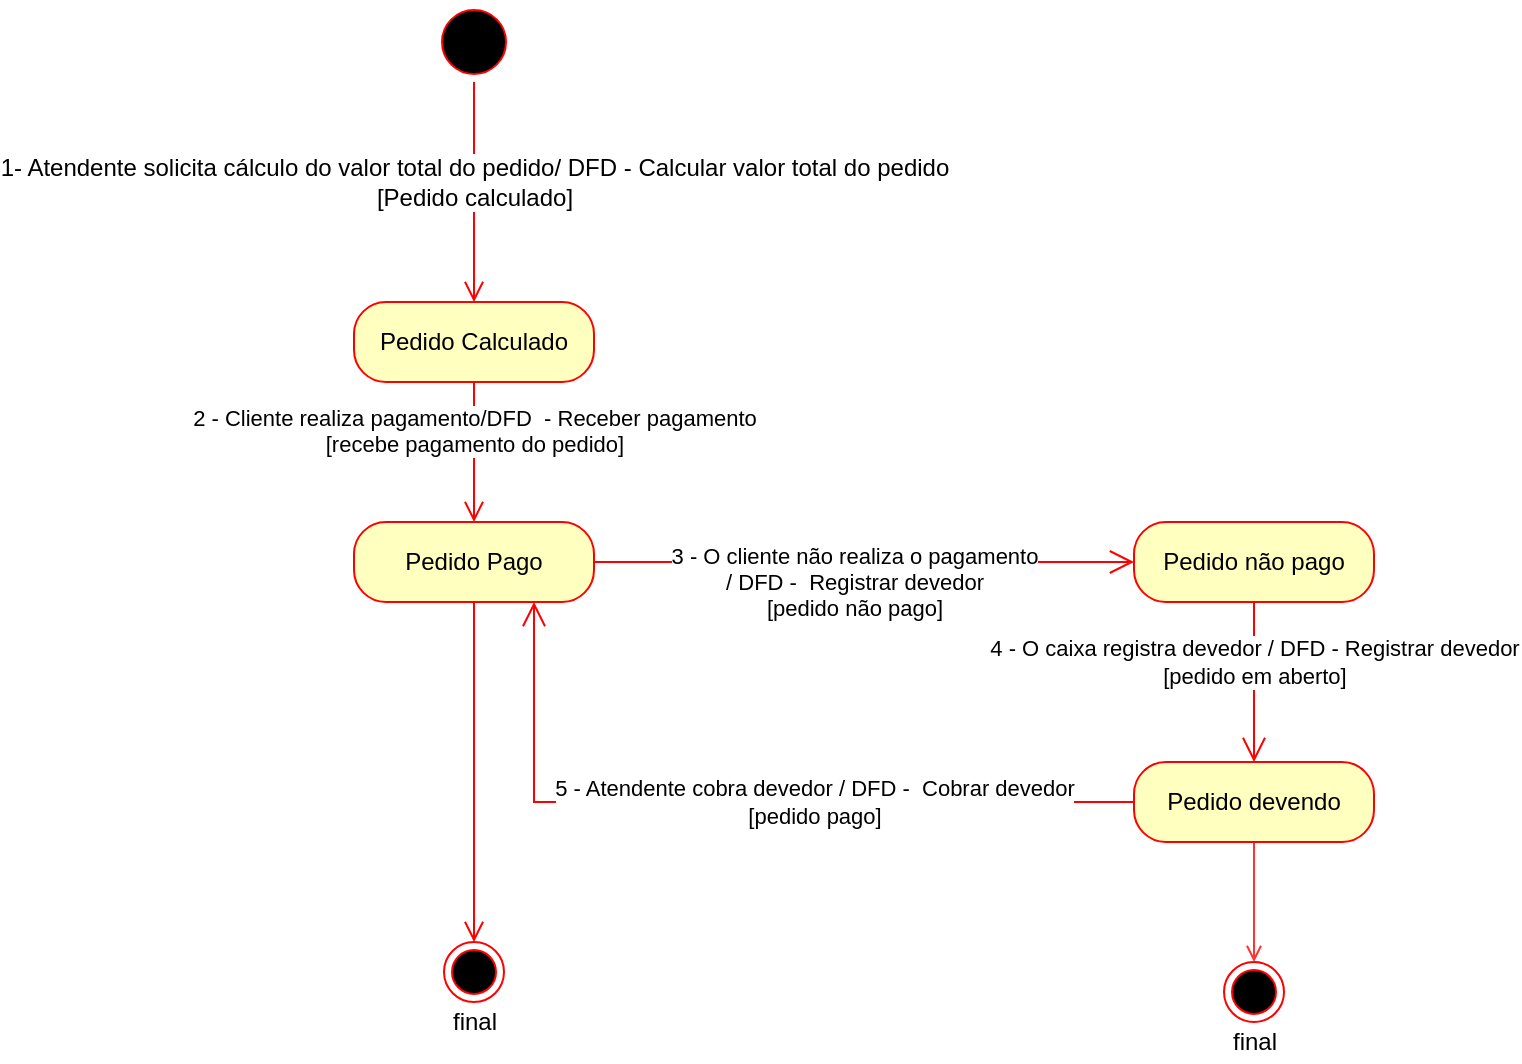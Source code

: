 <mxfile version="13.0.5" type="device"><diagram id="oOBo6oCrgPSUEcmUvzrz" name="Page-1"><mxGraphModel dx="868" dy="433" grid="1" gridSize="10" guides="1" tooltips="1" connect="1" arrows="1" fold="1" page="1" pageScale="1" pageWidth="827" pageHeight="1169" math="0" shadow="0"><root><mxCell id="0"/><mxCell id="1" parent="0"/><mxCell id="MkVZXI5T7nDG7Dsxy7Ij-1" value="" style="ellipse;html=1;shape=endState;fillColor=#000000;strokeColor=#ff0000;" parent="1" vertex="1"><mxGeometry x="255" y="570" width="30" height="30" as="geometry"/></mxCell><mxCell id="MkVZXI5T7nDG7Dsxy7Ij-2" value="" style="ellipse;html=1;shape=startState;fillColor=#000000;strokeColor=#ff0000;" parent="1" vertex="1"><mxGeometry x="250" y="100" width="40" height="40" as="geometry"/></mxCell><mxCell id="MkVZXI5T7nDG7Dsxy7Ij-12" value="" style="edgeStyle=orthogonalEdgeStyle;html=1;verticalAlign=bottom;endArrow=open;endSize=8;strokeColor=#ff0000;entryX=0.5;entryY=0;entryDx=0;entryDy=0;exitX=0.5;exitY=1;exitDx=0;exitDy=0;" parent="1" target="MkVZXI5T7nDG7Dsxy7Ij-21" edge="1" source="MkVZXI5T7nDG7Dsxy7Ij-2"><mxGeometry relative="1" as="geometry"><mxPoint x="270.24" y="240" as="targetPoint"/><mxPoint x="270" y="180" as="sourcePoint"/><Array as="points"/></mxGeometry></mxCell><mxCell id="MkVZXI5T7nDG7Dsxy7Ij-19" value="1- Atendente solicita cálculo do valor total do pedido/ DFD - Calcular valor total do pedido&lt;br&gt;[Pedido calculado]&lt;br&gt;" style="text;html=1;align=center;verticalAlign=middle;resizable=0;points=[];labelBackgroundColor=#ffffff;" parent="MkVZXI5T7nDG7Dsxy7Ij-12" vertex="1" connectable="0"><mxGeometry y="10" relative="1" as="geometry"><mxPoint x="-10" y="-5.17" as="offset"/></mxGeometry></mxCell><mxCell id="MkVZXI5T7nDG7Dsxy7Ij-13" value="Pedido Pago" style="rounded=1;whiteSpace=wrap;html=1;arcSize=40;fontColor=#000000;fillColor=#ffffc0;strokeColor=#ff0000;" parent="1" vertex="1"><mxGeometry x="210" y="360" width="120" height="40" as="geometry"/></mxCell><mxCell id="MkVZXI5T7nDG7Dsxy7Ij-14" value="" style="edgeStyle=orthogonalEdgeStyle;html=1;verticalAlign=bottom;endArrow=open;endSize=8;strokeColor=#ff0000;exitX=0.5;exitY=1;exitDx=0;exitDy=0;entryX=0.5;entryY=0;entryDx=0;entryDy=0;" parent="1" source="MkVZXI5T7nDG7Dsxy7Ij-13" target="MkVZXI5T7nDG7Dsxy7Ij-1" edge="1"><mxGeometry relative="1" as="geometry"><mxPoint x="270" y="450" as="targetPoint"/><mxPoint x="270" y="290" as="sourcePoint"/><Array as="points"/></mxGeometry></mxCell><mxCell id="MkVZXI5T7nDG7Dsxy7Ij-21" value="Pedido Calculado" style="rounded=1;whiteSpace=wrap;html=1;arcSize=40;fontColor=#000000;fillColor=#ffffc0;strokeColor=#ff0000;" parent="1" vertex="1"><mxGeometry x="210" y="250" width="120" height="40" as="geometry"/></mxCell><mxCell id="4isHOpw2lFYsaB5taBBd-6" style="edgeStyle=orthogonalEdgeStyle;rounded=0;orthogonalLoop=1;jettySize=auto;html=1;strokeColor=#FF0000;endArrow=open;endFill=0;startSize=6;endSize=10;exitX=1;exitY=0.5;exitDx=0;exitDy=0;entryX=0;entryY=0.5;entryDx=0;entryDy=0;" parent="1" source="MkVZXI5T7nDG7Dsxy7Ij-13" target="4isHOpw2lFYsaB5taBBd-7" edge="1"><mxGeometry relative="1" as="geometry"><mxPoint x="370" y="380" as="targetPoint"/></mxGeometry></mxCell><mxCell id="4isHOpw2lFYsaB5taBBd-5" value="2 - Cliente realiza pagamento/DFD&amp;nbsp; - Receber pagamento&lt;br&gt;[recebe pagamento do pedido]" style="edgeStyle=orthogonalEdgeStyle;html=1;verticalAlign=bottom;endArrow=open;endSize=8;strokeColor=#ff0000;entryX=0.5;entryY=0;entryDx=0;entryDy=0;" parent="1" edge="1"><mxGeometry x="0.143" relative="1" as="geometry"><mxPoint x="270" y="360" as="targetPoint"/><mxPoint x="270" y="290" as="sourcePoint"/><Array as="points"/><mxPoint as="offset"/></mxGeometry></mxCell><mxCell id="4isHOpw2lFYsaB5taBBd-9" value="3 - O cliente não realiza o pagamento&lt;br&gt;/ DFD -&amp;nbsp; Registrar devedor&lt;br&gt;[pedido não pago]" style="edgeStyle=orthogonalEdgeStyle;rounded=0;orthogonalLoop=1;jettySize=auto;html=1;startSize=6;endArrow=open;endFill=0;endSize=10;strokeColor=#FF0000;entryX=0.5;entryY=0;entryDx=0;entryDy=0;" parent="1" source="4isHOpw2lFYsaB5taBBd-7" target="S_ieA9gs1tyeIrDG-JfP-2" edge="1"><mxGeometry x="-1" y="-200" relative="1" as="geometry"><mxPoint x="675" y="470" as="targetPoint"/><Array as="points"/><mxPoint y="-10" as="offset"/></mxGeometry></mxCell><mxCell id="S_ieA9gs1tyeIrDG-JfP-4" value="4 - O caixa registra devedor / DFD - Registrar devedor&lt;br&gt;[pedido em aberto]" style="edgeLabel;html=1;align=center;verticalAlign=middle;resizable=0;points=[];" parent="4isHOpw2lFYsaB5taBBd-9" vertex="1" connectable="0"><mxGeometry x="-0.339" y="-1" relative="1" as="geometry"><mxPoint x="1" y="3.71" as="offset"/></mxGeometry></mxCell><mxCell id="4isHOpw2lFYsaB5taBBd-7" value="Pedido não pago" style="rounded=1;whiteSpace=wrap;html=1;arcSize=40;fontColor=#000000;fillColor=#ffffc0;strokeColor=#ff0000;" parent="1" vertex="1"><mxGeometry x="600" y="360" width="120" height="40" as="geometry"/></mxCell><mxCell id="4isHOpw2lFYsaB5taBBd-8" value="" style="ellipse;html=1;shape=endState;fillColor=#000000;strokeColor=#ff0000;" parent="1" vertex="1"><mxGeometry x="645" y="580" width="30" height="30" as="geometry"/></mxCell><mxCell id="4isHOpw2lFYsaB5taBBd-12" value="final" style="text;html=1;align=center;verticalAlign=middle;resizable=0;points=[];autosize=1;" parent="1" vertex="1"><mxGeometry x="250" y="600" width="40" height="20" as="geometry"/></mxCell><mxCell id="4isHOpw2lFYsaB5taBBd-13" value="final" style="text;html=1;align=center;verticalAlign=middle;resizable=0;points=[];autosize=1;" parent="1" vertex="1"><mxGeometry x="640" y="610" width="40" height="20" as="geometry"/></mxCell><mxCell id="S_ieA9gs1tyeIrDG-JfP-5" style="edgeStyle=orthogonalEdgeStyle;rounded=0;orthogonalLoop=1;jettySize=auto;html=1;entryX=0.75;entryY=1;entryDx=0;entryDy=0;strokeColor=#FF0000;endArrow=open;endFill=0;endSize=10;" parent="1" source="S_ieA9gs1tyeIrDG-JfP-2" target="MkVZXI5T7nDG7Dsxy7Ij-13" edge="1"><mxGeometry relative="1" as="geometry"/></mxCell><mxCell id="S_ieA9gs1tyeIrDG-JfP-6" value="5 - Atendente cobra devedor / DFD -&amp;nbsp; Cobrar devedor&lt;br&gt;[pedido pago]" style="edgeLabel;html=1;align=center;verticalAlign=middle;resizable=0;points=[];" parent="S_ieA9gs1tyeIrDG-JfP-5" vertex="1" connectable="0"><mxGeometry x="-0.015" relative="1" as="geometry"><mxPoint x="37.24" y="-0.03" as="offset"/></mxGeometry></mxCell><mxCell id="6ERzN3MEQCTFetUn8O0e-3" style="edgeStyle=orthogonalEdgeStyle;rounded=0;orthogonalLoop=1;jettySize=auto;html=1;exitX=0.5;exitY=1;exitDx=0;exitDy=0;entryX=0.5;entryY=0;entryDx=0;entryDy=0;endArrow=open;endFill=0;strokeColor=#FF3333;" edge="1" parent="1" source="S_ieA9gs1tyeIrDG-JfP-2" target="4isHOpw2lFYsaB5taBBd-8"><mxGeometry relative="1" as="geometry"/></mxCell><mxCell id="S_ieA9gs1tyeIrDG-JfP-2" value="Pedido devendo" style="rounded=1;whiteSpace=wrap;html=1;arcSize=40;fontColor=#000000;fillColor=#ffffc0;strokeColor=#ff0000;" parent="1" vertex="1"><mxGeometry x="600" y="480" width="120" height="40" as="geometry"/></mxCell></root></mxGraphModel></diagram></mxfile>
